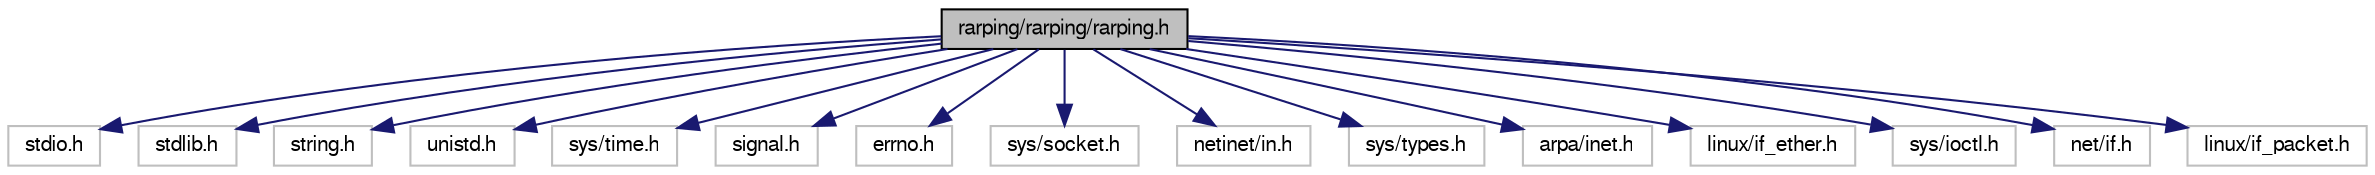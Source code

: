 digraph G
{
  bgcolor="transparent";
  edge [fontname="FreeSans",fontsize=10,labelfontname="FreeSans",labelfontsize=10];
  node [fontname="FreeSans",fontsize=10,shape=record];
  Node1 [label="rarping/rarping/rarping.h",height=0.2,width=0.4,color="black", fillcolor="grey75", style="filled" fontcolor="black"];
  Node1 -> Node2 [color="midnightblue",fontsize=10,style="solid",fontname="FreeSans"];
  Node2 [label="stdio.h",height=0.2,width=0.4,color="grey75"];
  Node1 -> Node3 [color="midnightblue",fontsize=10,style="solid",fontname="FreeSans"];
  Node3 [label="stdlib.h",height=0.2,width=0.4,color="grey75"];
  Node1 -> Node4 [color="midnightblue",fontsize=10,style="solid",fontname="FreeSans"];
  Node4 [label="string.h",height=0.2,width=0.4,color="grey75"];
  Node1 -> Node5 [color="midnightblue",fontsize=10,style="solid",fontname="FreeSans"];
  Node5 [label="unistd.h",height=0.2,width=0.4,color="grey75"];
  Node1 -> Node6 [color="midnightblue",fontsize=10,style="solid",fontname="FreeSans"];
  Node6 [label="sys/time.h",height=0.2,width=0.4,color="grey75"];
  Node1 -> Node7 [color="midnightblue",fontsize=10,style="solid",fontname="FreeSans"];
  Node7 [label="signal.h",height=0.2,width=0.4,color="grey75"];
  Node1 -> Node8 [color="midnightblue",fontsize=10,style="solid",fontname="FreeSans"];
  Node8 [label="errno.h",height=0.2,width=0.4,color="grey75"];
  Node1 -> Node9 [color="midnightblue",fontsize=10,style="solid",fontname="FreeSans"];
  Node9 [label="sys/socket.h",height=0.2,width=0.4,color="grey75"];
  Node1 -> Node10 [color="midnightblue",fontsize=10,style="solid",fontname="FreeSans"];
  Node10 [label="netinet/in.h",height=0.2,width=0.4,color="grey75"];
  Node1 -> Node11 [color="midnightblue",fontsize=10,style="solid",fontname="FreeSans"];
  Node11 [label="sys/types.h",height=0.2,width=0.4,color="grey75"];
  Node1 -> Node12 [color="midnightblue",fontsize=10,style="solid",fontname="FreeSans"];
  Node12 [label="arpa/inet.h",height=0.2,width=0.4,color="grey75"];
  Node1 -> Node13 [color="midnightblue",fontsize=10,style="solid",fontname="FreeSans"];
  Node13 [label="linux/if_ether.h",height=0.2,width=0.4,color="grey75"];
  Node1 -> Node14 [color="midnightblue",fontsize=10,style="solid",fontname="FreeSans"];
  Node14 [label="sys/ioctl.h",height=0.2,width=0.4,color="grey75"];
  Node1 -> Node15 [color="midnightblue",fontsize=10,style="solid",fontname="FreeSans"];
  Node15 [label="net/if.h",height=0.2,width=0.4,color="grey75"];
  Node1 -> Node16 [color="midnightblue",fontsize=10,style="solid",fontname="FreeSans"];
  Node16 [label="linux/if_packet.h",height=0.2,width=0.4,color="grey75"];
}
